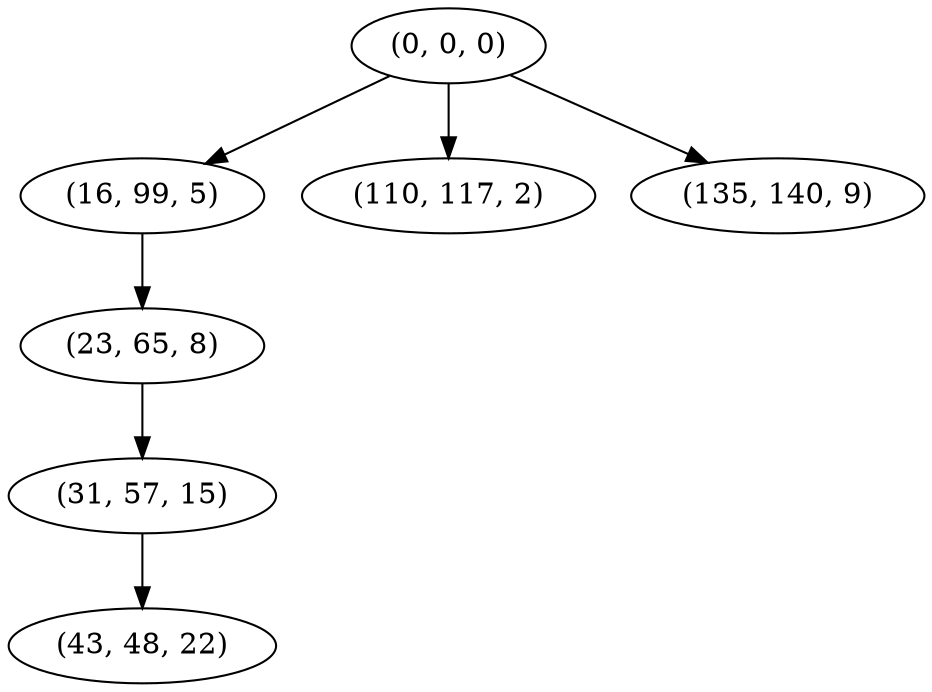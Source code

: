 digraph tree {
    "(0, 0, 0)";
    "(16, 99, 5)";
    "(23, 65, 8)";
    "(31, 57, 15)";
    "(43, 48, 22)";
    "(110, 117, 2)";
    "(135, 140, 9)";
    "(0, 0, 0)" -> "(16, 99, 5)";
    "(0, 0, 0)" -> "(110, 117, 2)";
    "(0, 0, 0)" -> "(135, 140, 9)";
    "(16, 99, 5)" -> "(23, 65, 8)";
    "(23, 65, 8)" -> "(31, 57, 15)";
    "(31, 57, 15)" -> "(43, 48, 22)";
}
